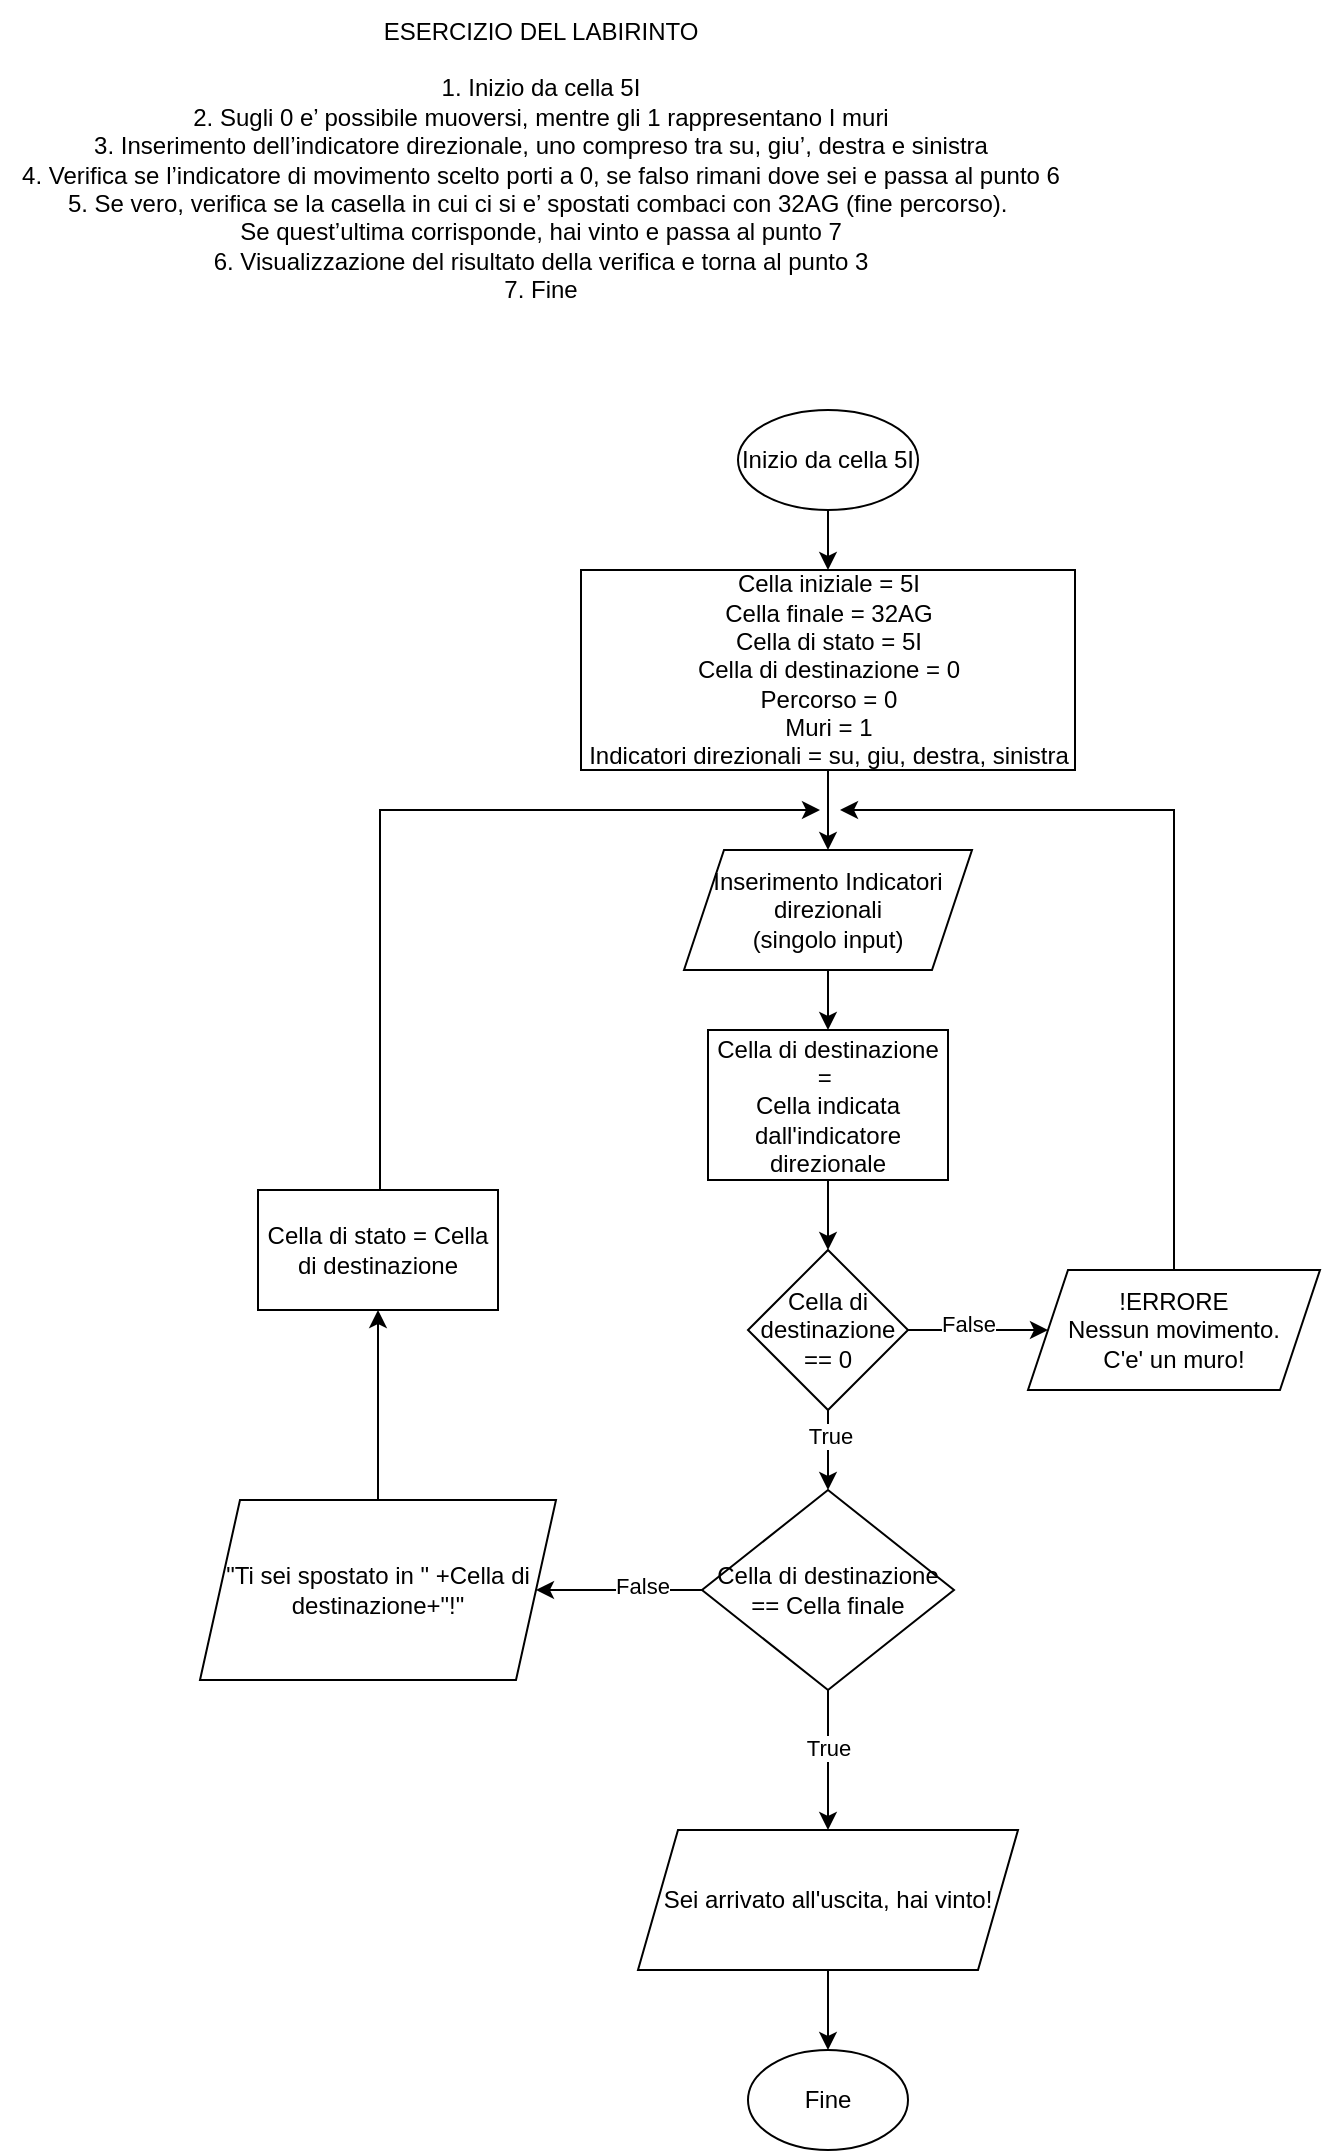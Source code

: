 <mxfile version="24.7.17">
  <diagram id="C5RBs43oDa-KdzZeNtuy" name="Page-1">
    <mxGraphModel dx="1185" dy="651" grid="1" gridSize="10" guides="1" tooltips="1" connect="1" arrows="1" fold="1" page="1" pageScale="1" pageWidth="827" pageHeight="1169" math="0" shadow="0">
      <root>
        <mxCell id="WIyWlLk6GJQsqaUBKTNV-0" />
        <mxCell id="WIyWlLk6GJQsqaUBKTNV-1" parent="WIyWlLk6GJQsqaUBKTNV-0" />
        <mxCell id="wpcpHTcB4ovZIHiMq7sZ-0" value="&lt;div&gt;ESERCIZIO DEL LABIRINTO&lt;/div&gt;&lt;div&gt;&lt;br&gt;&lt;/div&gt;1. Inizio da cella 5I&lt;div&gt;2. Sugli 0 e’ possibile muoversi, mentre gli 1 rappresentano I muri&lt;/div&gt;&lt;div&gt;3. Inserimento dell’indicatore direzionale, uno compreso tra su, giu’, destra e sinistra&lt;br&gt;&lt;/div&gt;&lt;div&gt;4. Verifica se l’indicatore di movimento scelto porti a 0, se falso rimani dove sei e passa al punto 6&lt;br&gt;&lt;/div&gt;&lt;div&gt;5. Se vero, verifica se la casella in cui ci si e’ spostati combaci con 32AG (fine percorso).&amp;nbsp;&lt;/div&gt;&lt;div&gt;Se quest’ultima corrisponde, hai vinto e passa al punto 7&lt;br&gt;&lt;/div&gt;&lt;div&gt;6. Visualizzazione del risultato della verifica e torna al punto 3&lt;br&gt;&lt;/div&gt;&lt;div&gt;7. Fine&lt;br&gt;&lt;/div&gt;" style="text;html=1;align=center;verticalAlign=middle;resizable=0;points=[];autosize=1;strokeColor=none;fillColor=none;" vertex="1" parent="WIyWlLk6GJQsqaUBKTNV-1">
          <mxGeometry y="25" width="540" height="160" as="geometry" />
        </mxCell>
        <mxCell id="wpcpHTcB4ovZIHiMq7sZ-3" value="" style="edgeStyle=orthogonalEdgeStyle;rounded=0;orthogonalLoop=1;jettySize=auto;html=1;" edge="1" parent="WIyWlLk6GJQsqaUBKTNV-1" source="wpcpHTcB4ovZIHiMq7sZ-1" target="wpcpHTcB4ovZIHiMq7sZ-2">
          <mxGeometry relative="1" as="geometry" />
        </mxCell>
        <mxCell id="wpcpHTcB4ovZIHiMq7sZ-1" value="Inizio da cella 5I" style="ellipse;whiteSpace=wrap;html=1;" vertex="1" parent="WIyWlLk6GJQsqaUBKTNV-1">
          <mxGeometry x="369" y="230" width="90" height="50" as="geometry" />
        </mxCell>
        <mxCell id="wpcpHTcB4ovZIHiMq7sZ-5" value="" style="edgeStyle=orthogonalEdgeStyle;rounded=0;orthogonalLoop=1;jettySize=auto;html=1;" edge="1" parent="WIyWlLk6GJQsqaUBKTNV-1" source="wpcpHTcB4ovZIHiMq7sZ-2" target="wpcpHTcB4ovZIHiMq7sZ-4">
          <mxGeometry relative="1" as="geometry" />
        </mxCell>
        <mxCell id="wpcpHTcB4ovZIHiMq7sZ-2" value="Cella iniziale = 5I&lt;div&gt;Cella finale = 32AG&lt;/div&gt;&lt;div&gt;Cella di stato = 5I&lt;/div&gt;&lt;div&gt;Cella di destinazione = 0&lt;/div&gt;&lt;div&gt;Percorso = 0&lt;/div&gt;&lt;div&gt;Muri = 1&lt;/div&gt;&lt;div&gt;Indicatori direzionali = su, giu, destra, sinistra&lt;/div&gt;" style="whiteSpace=wrap;html=1;" vertex="1" parent="WIyWlLk6GJQsqaUBKTNV-1">
          <mxGeometry x="290.5" y="310" width="247" height="100" as="geometry" />
        </mxCell>
        <mxCell id="wpcpHTcB4ovZIHiMq7sZ-9" value="" style="edgeStyle=orthogonalEdgeStyle;rounded=0;orthogonalLoop=1;jettySize=auto;html=1;" edge="1" parent="WIyWlLk6GJQsqaUBKTNV-1" source="wpcpHTcB4ovZIHiMq7sZ-4" target="wpcpHTcB4ovZIHiMq7sZ-8">
          <mxGeometry relative="1" as="geometry" />
        </mxCell>
        <mxCell id="wpcpHTcB4ovZIHiMq7sZ-4" value="Inserimento Indicatori direzionali&lt;div&gt;(singolo input)&lt;/div&gt;" style="shape=parallelogram;perimeter=parallelogramPerimeter;whiteSpace=wrap;html=1;fixedSize=1;" vertex="1" parent="WIyWlLk6GJQsqaUBKTNV-1">
          <mxGeometry x="342" y="450" width="144" height="60" as="geometry" />
        </mxCell>
        <mxCell id="wpcpHTcB4ovZIHiMq7sZ-11" value="" style="edgeStyle=orthogonalEdgeStyle;rounded=0;orthogonalLoop=1;jettySize=auto;html=1;" edge="1" parent="WIyWlLk6GJQsqaUBKTNV-1" source="wpcpHTcB4ovZIHiMq7sZ-8" target="wpcpHTcB4ovZIHiMq7sZ-10">
          <mxGeometry relative="1" as="geometry" />
        </mxCell>
        <mxCell id="wpcpHTcB4ovZIHiMq7sZ-8" value="Cella di destinazione =&amp;nbsp;&lt;div&gt;Cella indicata dall&#39;indicatore direzionale&lt;/div&gt;" style="whiteSpace=wrap;html=1;" vertex="1" parent="WIyWlLk6GJQsqaUBKTNV-1">
          <mxGeometry x="354" y="540" width="120" height="75" as="geometry" />
        </mxCell>
        <mxCell id="wpcpHTcB4ovZIHiMq7sZ-13" value="" style="edgeStyle=orthogonalEdgeStyle;rounded=0;orthogonalLoop=1;jettySize=auto;html=1;" edge="1" parent="WIyWlLk6GJQsqaUBKTNV-1" source="wpcpHTcB4ovZIHiMq7sZ-10" target="wpcpHTcB4ovZIHiMq7sZ-12">
          <mxGeometry relative="1" as="geometry" />
        </mxCell>
        <mxCell id="wpcpHTcB4ovZIHiMq7sZ-14" value="False" style="edgeLabel;html=1;align=center;verticalAlign=middle;resizable=0;points=[];" vertex="1" connectable="0" parent="wpcpHTcB4ovZIHiMq7sZ-13">
          <mxGeometry x="-0.155" y="3" relative="1" as="geometry">
            <mxPoint as="offset" />
          </mxGeometry>
        </mxCell>
        <mxCell id="wpcpHTcB4ovZIHiMq7sZ-17" value="" style="edgeStyle=orthogonalEdgeStyle;rounded=0;orthogonalLoop=1;jettySize=auto;html=1;" edge="1" parent="WIyWlLk6GJQsqaUBKTNV-1" source="wpcpHTcB4ovZIHiMq7sZ-10" target="wpcpHTcB4ovZIHiMq7sZ-16">
          <mxGeometry relative="1" as="geometry" />
        </mxCell>
        <mxCell id="wpcpHTcB4ovZIHiMq7sZ-18" value="True" style="edgeLabel;html=1;align=center;verticalAlign=middle;resizable=0;points=[];" vertex="1" connectable="0" parent="wpcpHTcB4ovZIHiMq7sZ-17">
          <mxGeometry x="-0.376" y="1" relative="1" as="geometry">
            <mxPoint as="offset" />
          </mxGeometry>
        </mxCell>
        <mxCell id="wpcpHTcB4ovZIHiMq7sZ-10" value="Cella di destinazione == 0" style="rhombus;whiteSpace=wrap;html=1;" vertex="1" parent="WIyWlLk6GJQsqaUBKTNV-1">
          <mxGeometry x="374" y="650" width="80" height="80" as="geometry" />
        </mxCell>
        <mxCell id="wpcpHTcB4ovZIHiMq7sZ-15" style="edgeStyle=orthogonalEdgeStyle;rounded=0;orthogonalLoop=1;jettySize=auto;html=1;exitX=0.5;exitY=0;exitDx=0;exitDy=0;" edge="1" parent="WIyWlLk6GJQsqaUBKTNV-1" source="wpcpHTcB4ovZIHiMq7sZ-12">
          <mxGeometry relative="1" as="geometry">
            <mxPoint x="420" y="430" as="targetPoint" />
            <Array as="points">
              <mxPoint x="587" y="430" />
              <mxPoint x="464" y="430" />
            </Array>
          </mxGeometry>
        </mxCell>
        <mxCell id="wpcpHTcB4ovZIHiMq7sZ-12" value="&lt;div&gt;!ERRORE&lt;/div&gt;Nessun movimento.&lt;div&gt;C&#39;e&#39; un muro!&lt;/div&gt;" style="shape=parallelogram;perimeter=parallelogramPerimeter;whiteSpace=wrap;html=1;fixedSize=1;" vertex="1" parent="WIyWlLk6GJQsqaUBKTNV-1">
          <mxGeometry x="514" y="660" width="146" height="60" as="geometry" />
        </mxCell>
        <mxCell id="wpcpHTcB4ovZIHiMq7sZ-20" value="" style="edgeStyle=orthogonalEdgeStyle;rounded=0;orthogonalLoop=1;jettySize=auto;html=1;" edge="1" parent="WIyWlLk6GJQsqaUBKTNV-1" source="wpcpHTcB4ovZIHiMq7sZ-16" target="wpcpHTcB4ovZIHiMq7sZ-19">
          <mxGeometry relative="1" as="geometry" />
        </mxCell>
        <mxCell id="wpcpHTcB4ovZIHiMq7sZ-21" value="True" style="edgeLabel;html=1;align=center;verticalAlign=middle;resizable=0;points=[];" vertex="1" connectable="0" parent="wpcpHTcB4ovZIHiMq7sZ-20">
          <mxGeometry x="-0.18" relative="1" as="geometry">
            <mxPoint as="offset" />
          </mxGeometry>
        </mxCell>
        <mxCell id="wpcpHTcB4ovZIHiMq7sZ-25" value="" style="edgeStyle=orthogonalEdgeStyle;rounded=0;orthogonalLoop=1;jettySize=auto;html=1;" edge="1" parent="WIyWlLk6GJQsqaUBKTNV-1" source="wpcpHTcB4ovZIHiMq7sZ-16" target="wpcpHTcB4ovZIHiMq7sZ-24">
          <mxGeometry relative="1" as="geometry" />
        </mxCell>
        <mxCell id="wpcpHTcB4ovZIHiMq7sZ-27" value="False" style="edgeLabel;html=1;align=center;verticalAlign=middle;resizable=0;points=[];" vertex="1" connectable="0" parent="wpcpHTcB4ovZIHiMq7sZ-25">
          <mxGeometry x="-0.27" y="-2" relative="1" as="geometry">
            <mxPoint as="offset" />
          </mxGeometry>
        </mxCell>
        <mxCell id="wpcpHTcB4ovZIHiMq7sZ-16" value="Cella di destinazione == Cella finale" style="rhombus;whiteSpace=wrap;html=1;" vertex="1" parent="WIyWlLk6GJQsqaUBKTNV-1">
          <mxGeometry x="351" y="770" width="126" height="100" as="geometry" />
        </mxCell>
        <mxCell id="wpcpHTcB4ovZIHiMq7sZ-23" value="" style="edgeStyle=orthogonalEdgeStyle;rounded=0;orthogonalLoop=1;jettySize=auto;html=1;" edge="1" parent="WIyWlLk6GJQsqaUBKTNV-1" source="wpcpHTcB4ovZIHiMq7sZ-19" target="wpcpHTcB4ovZIHiMq7sZ-22">
          <mxGeometry relative="1" as="geometry" />
        </mxCell>
        <mxCell id="wpcpHTcB4ovZIHiMq7sZ-19" value="Sei arrivato all&#39;uscita, hai vinto!" style="shape=parallelogram;perimeter=parallelogramPerimeter;whiteSpace=wrap;html=1;fixedSize=1;" vertex="1" parent="WIyWlLk6GJQsqaUBKTNV-1">
          <mxGeometry x="319" y="940" width="190" height="70" as="geometry" />
        </mxCell>
        <mxCell id="wpcpHTcB4ovZIHiMq7sZ-22" value="Fine" style="ellipse;whiteSpace=wrap;html=1;" vertex="1" parent="WIyWlLk6GJQsqaUBKTNV-1">
          <mxGeometry x="374" y="1050" width="80" height="50" as="geometry" />
        </mxCell>
        <mxCell id="wpcpHTcB4ovZIHiMq7sZ-29" value="" style="edgeStyle=orthogonalEdgeStyle;rounded=0;orthogonalLoop=1;jettySize=auto;html=1;" edge="1" parent="WIyWlLk6GJQsqaUBKTNV-1" source="wpcpHTcB4ovZIHiMq7sZ-24" target="wpcpHTcB4ovZIHiMq7sZ-28">
          <mxGeometry relative="1" as="geometry" />
        </mxCell>
        <mxCell id="wpcpHTcB4ovZIHiMq7sZ-24" value="&quot;Ti sei spostato in &quot; +Cella di destinazione+&quot;!&quot;" style="shape=parallelogram;perimeter=parallelogramPerimeter;whiteSpace=wrap;html=1;fixedSize=1;" vertex="1" parent="WIyWlLk6GJQsqaUBKTNV-1">
          <mxGeometry x="100" y="775" width="178" height="90" as="geometry" />
        </mxCell>
        <mxCell id="wpcpHTcB4ovZIHiMq7sZ-30" style="edgeStyle=orthogonalEdgeStyle;rounded=0;orthogonalLoop=1;jettySize=auto;html=1;exitX=0.5;exitY=0;exitDx=0;exitDy=0;" edge="1" parent="WIyWlLk6GJQsqaUBKTNV-1" source="wpcpHTcB4ovZIHiMq7sZ-28">
          <mxGeometry relative="1" as="geometry">
            <mxPoint x="410" y="430" as="targetPoint" />
            <Array as="points">
              <mxPoint x="190" y="620" />
              <mxPoint x="190" y="430" />
            </Array>
          </mxGeometry>
        </mxCell>
        <mxCell id="wpcpHTcB4ovZIHiMq7sZ-28" value="Cella di stato = Cella di destinazione" style="whiteSpace=wrap;html=1;" vertex="1" parent="WIyWlLk6GJQsqaUBKTNV-1">
          <mxGeometry x="129" y="620" width="120" height="60" as="geometry" />
        </mxCell>
      </root>
    </mxGraphModel>
  </diagram>
</mxfile>
